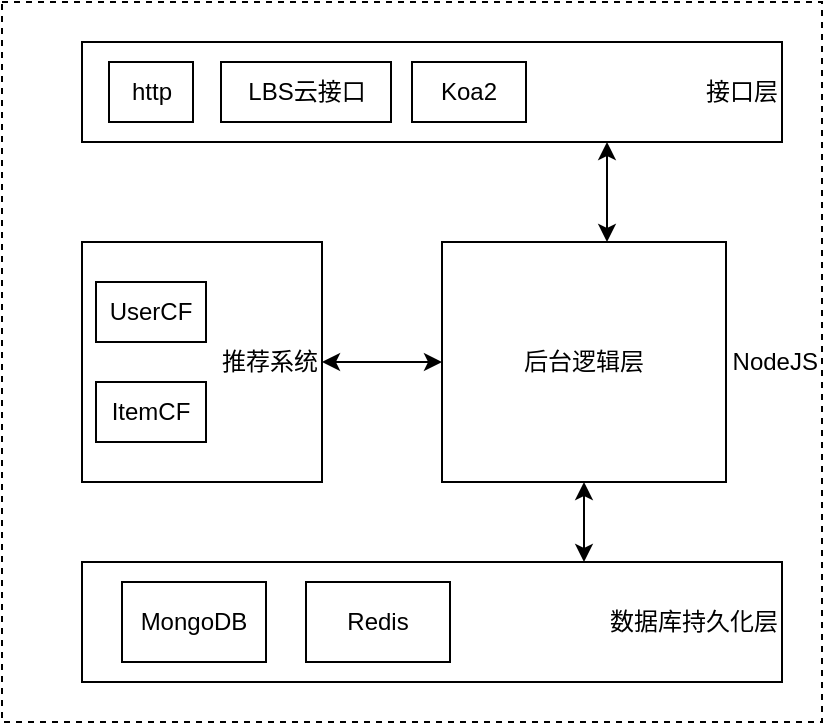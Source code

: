 <mxfile version="12.8.8" type="device"><diagram id="BT877Dp-WOpHkDSihpGB" name="Page-1"><mxGraphModel dx="1422" dy="769" grid="1" gridSize="10" guides="1" tooltips="1" connect="1" arrows="1" fold="1" page="1" pageScale="1" pageWidth="827" pageHeight="1169" math="0" shadow="0"><root><mxCell id="0"/><mxCell id="1" parent="0"/><mxCell id="JUVlHQFu3RCXYRG7K0Nc-1" value="NodeJS" style="rounded=0;whiteSpace=wrap;html=1;dashed=1;align=right;" vertex="1" parent="1"><mxGeometry x="220" y="120" width="410" height="360" as="geometry"/></mxCell><mxCell id="JUVlHQFu3RCXYRG7K0Nc-2" value="接口层" style="rounded=0;whiteSpace=wrap;html=1;align=right;" vertex="1" parent="1"><mxGeometry x="260" y="140" width="350" height="50" as="geometry"/></mxCell><mxCell id="JUVlHQFu3RCXYRG7K0Nc-3" value="http" style="rounded=0;whiteSpace=wrap;html=1;" vertex="1" parent="1"><mxGeometry x="273.5" y="150" width="42" height="30" as="geometry"/></mxCell><mxCell id="JUVlHQFu3RCXYRG7K0Nc-4" value="LBS云接口" style="rounded=0;whiteSpace=wrap;html=1;" vertex="1" parent="1"><mxGeometry x="329.5" y="150" width="85" height="30" as="geometry"/></mxCell><mxCell id="JUVlHQFu3RCXYRG7K0Nc-5" value="推荐系统" style="rounded=0;whiteSpace=wrap;html=1;align=right;" vertex="1" parent="1"><mxGeometry x="260" y="240" width="120" height="120" as="geometry"/></mxCell><mxCell id="JUVlHQFu3RCXYRG7K0Nc-6" value="后台逻辑层" style="rounded=0;whiteSpace=wrap;html=1;" vertex="1" parent="1"><mxGeometry x="440" y="240" width="142" height="120" as="geometry"/></mxCell><mxCell id="JUVlHQFu3RCXYRG7K0Nc-7" value="数据库持久化层" style="rounded=0;whiteSpace=wrap;html=1;align=right;" vertex="1" parent="1"><mxGeometry x="260" y="400" width="350" height="60" as="geometry"/></mxCell><mxCell id="JUVlHQFu3RCXYRG7K0Nc-11" value="Koa2" style="rounded=0;whiteSpace=wrap;html=1;" vertex="1" parent="1"><mxGeometry x="425" y="150" width="57" height="30" as="geometry"/></mxCell><mxCell id="JUVlHQFu3RCXYRG7K0Nc-12" value="UserCF" style="rounded=0;whiteSpace=wrap;html=1;" vertex="1" parent="1"><mxGeometry x="267" y="260" width="55" height="30" as="geometry"/></mxCell><mxCell id="JUVlHQFu3RCXYRG7K0Nc-13" value="ItemCF" style="rounded=0;whiteSpace=wrap;html=1;" vertex="1" parent="1"><mxGeometry x="267" y="310" width="55" height="30" as="geometry"/></mxCell><mxCell id="JUVlHQFu3RCXYRG7K0Nc-14" value="MongoDB" style="rounded=0;whiteSpace=wrap;html=1;" vertex="1" parent="1"><mxGeometry x="280" y="410" width="72" height="40" as="geometry"/></mxCell><mxCell id="JUVlHQFu3RCXYRG7K0Nc-15" value="Redis" style="rounded=0;whiteSpace=wrap;html=1;" vertex="1" parent="1"><mxGeometry x="372" y="410" width="72" height="40" as="geometry"/></mxCell><mxCell id="JUVlHQFu3RCXYRG7K0Nc-17" value="" style="endArrow=classic;startArrow=classic;html=1;entryX=0.75;entryY=1;entryDx=0;entryDy=0;exitX=0.581;exitY=0;exitDx=0;exitDy=0;exitPerimeter=0;" edge="1" parent="1" source="JUVlHQFu3RCXYRG7K0Nc-6" target="JUVlHQFu3RCXYRG7K0Nc-2"><mxGeometry width="50" height="50" relative="1" as="geometry"><mxPoint x="490" y="250" as="sourcePoint"/><mxPoint x="540" y="200" as="targetPoint"/></mxGeometry></mxCell><mxCell id="JUVlHQFu3RCXYRG7K0Nc-18" value="" style="endArrow=classic;startArrow=classic;html=1;entryX=0;entryY=0.5;entryDx=0;entryDy=0;" edge="1" parent="1" source="JUVlHQFu3RCXYRG7K0Nc-5" target="JUVlHQFu3RCXYRG7K0Nc-6"><mxGeometry width="50" height="50" relative="1" as="geometry"><mxPoint x="390" y="270" as="sourcePoint"/><mxPoint x="440" y="220" as="targetPoint"/></mxGeometry></mxCell><mxCell id="JUVlHQFu3RCXYRG7K0Nc-19" value="" style="endArrow=classic;startArrow=classic;html=1;entryX=0.5;entryY=1;entryDx=0;entryDy=0;" edge="1" parent="1" target="JUVlHQFu3RCXYRG7K0Nc-6"><mxGeometry width="50" height="50" relative="1" as="geometry"><mxPoint x="511" y="400" as="sourcePoint"/><mxPoint x="450" y="310" as="targetPoint"/></mxGeometry></mxCell></root></mxGraphModel></diagram></mxfile>